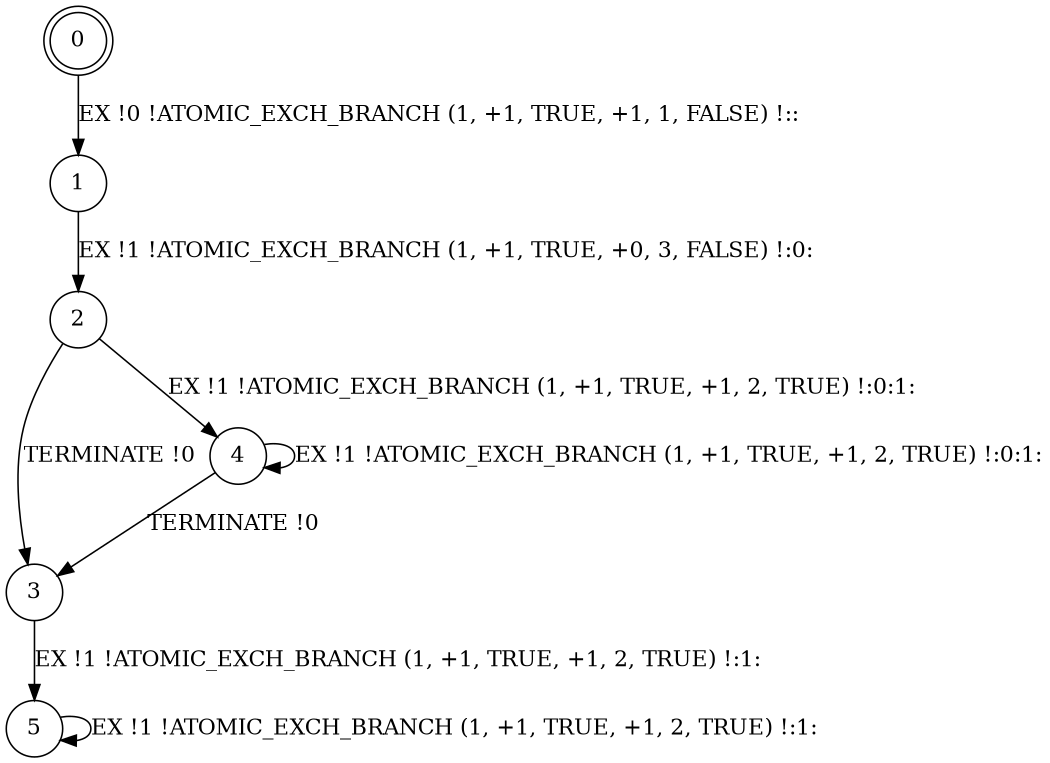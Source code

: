 digraph BCG {
size = "7, 10.5";
center = TRUE;
node [shape = circle];
0 [peripheries = 2];
0 -> 1 [label = "EX !0 !ATOMIC_EXCH_BRANCH (1, +1, TRUE, +1, 1, FALSE) !::"];
1 -> 2 [label = "EX !1 !ATOMIC_EXCH_BRANCH (1, +1, TRUE, +0, 3, FALSE) !:0:"];
2 -> 3 [label = "TERMINATE !0"];
2 -> 4 [label = "EX !1 !ATOMIC_EXCH_BRANCH (1, +1, TRUE, +1, 2, TRUE) !:0:1:"];
3 -> 5 [label = "EX !1 !ATOMIC_EXCH_BRANCH (1, +1, TRUE, +1, 2, TRUE) !:1:"];
4 -> 3 [label = "TERMINATE !0"];
4 -> 4 [label = "EX !1 !ATOMIC_EXCH_BRANCH (1, +1, TRUE, +1, 2, TRUE) !:0:1:"];
5 -> 5 [label = "EX !1 !ATOMIC_EXCH_BRANCH (1, +1, TRUE, +1, 2, TRUE) !:1:"];
}
